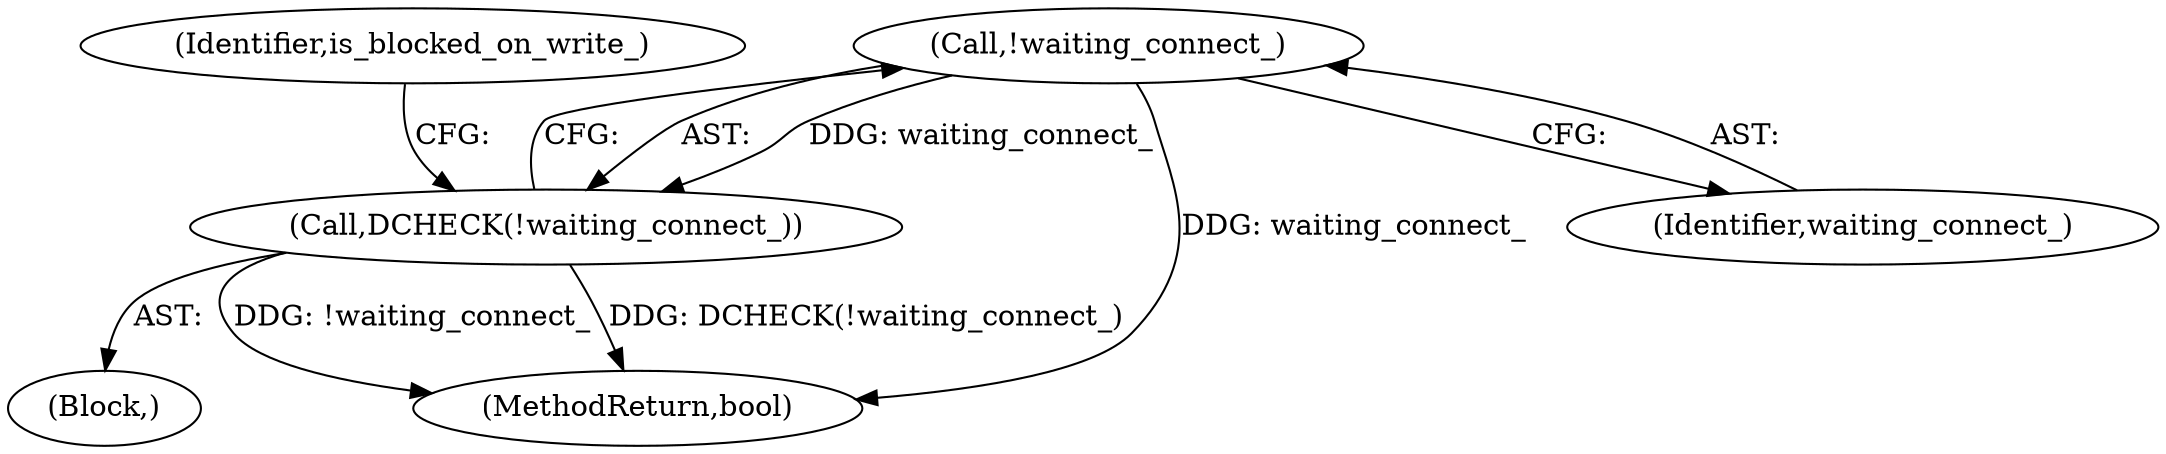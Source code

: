 digraph "0_Chrome_aac449e7154720b895ff1e7f3497c2ce95ae1a5a_0@API" {
"1000110" [label="(Call,!waiting_connect_)"];
"1000109" [label="(Call,DCHECK(!waiting_connect_))"];
"1000108" [label="(Block,)"];
"1000109" [label="(Call,DCHECK(!waiting_connect_))"];
"1000111" [label="(Identifier,waiting_connect_)"];
"1000110" [label="(Call,!waiting_connect_)"];
"1000507" [label="(MethodReturn,bool)"];
"1000113" [label="(Identifier,is_blocked_on_write_)"];
"1000110" -> "1000109"  [label="AST: "];
"1000110" -> "1000111"  [label="CFG: "];
"1000111" -> "1000110"  [label="AST: "];
"1000109" -> "1000110"  [label="CFG: "];
"1000110" -> "1000507"  [label="DDG: waiting_connect_"];
"1000110" -> "1000109"  [label="DDG: waiting_connect_"];
"1000109" -> "1000108"  [label="AST: "];
"1000113" -> "1000109"  [label="CFG: "];
"1000109" -> "1000507"  [label="DDG: !waiting_connect_"];
"1000109" -> "1000507"  [label="DDG: DCHECK(!waiting_connect_)"];
}
